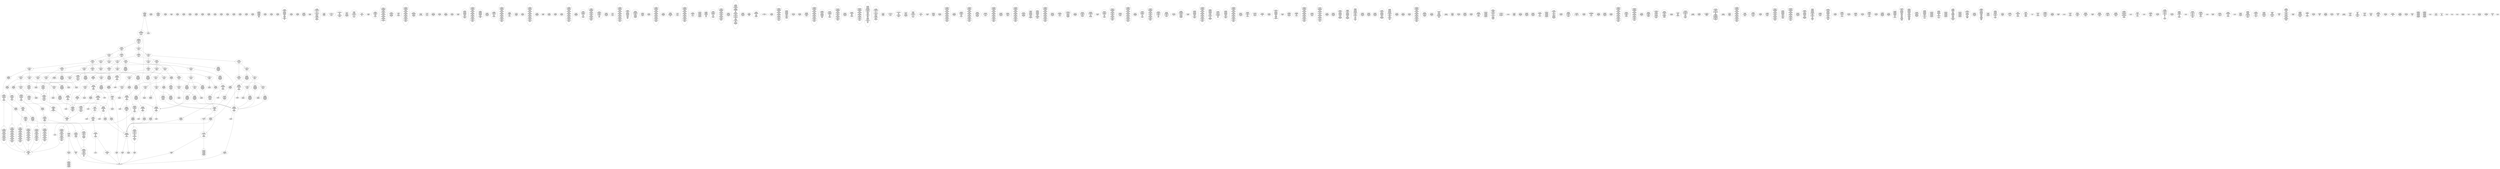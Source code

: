 /* Generated by GvGen v.1.0 (https://www.github.com/stricaud/gvgen) */

digraph G {
compound=true;
   node1 [label="[anywhere]"];
   node2 [label="# 0x0
PUSHX Data
PUSHX Data
MSTORE
CALLVALUE
ISZERO
PUSHX Data
JUMPI
"];
   node3 [label="# 0xc
PUSHX Data
REVERT
"];
   node4 [label="# 0x10
JUMPDEST
PUSHX LogicData
CALLDATASIZE
LT
PUSHX Data
JUMPI
"];
   node5 [label="# 0x1a
PUSHX Data
CALLDATALOAD
PUSHX BitData
SHR
PUSHX LogicData
GT
PUSHX Data
JUMPI
"];
   node6 [label="# 0x2b
PUSHX LogicData
GT
PUSHX Data
JUMPI
"];
   node7 [label="# 0x36
PUSHX LogicData
GT
PUSHX Data
JUMPI
"];
   node8 [label="# 0x41
PUSHX LogicData
GT
PUSHX Data
JUMPI
"];
   node9 [label="# 0x4c
PUSHX LogicData
EQ
PUSHX Data
JUMPI
"];
   node10 [label="# 0x57
PUSHX LogicData
EQ
PUSHX Data
JUMPI
"];
   node11 [label="# 0x62
PUSHX LogicData
EQ
PUSHX Data
JUMPI
"];
   node12 [label="# 0x6d
PUSHX Data
REVERT
"];
   node13 [label="# 0x71
JUMPDEST
PUSHX LogicData
EQ
PUSHX Data
JUMPI
"];
   node14 [label="# 0x7d
PUSHX LogicData
EQ
PUSHX Data
JUMPI
"];
   node15 [label="# 0x88
PUSHX Data
REVERT
"];
   node16 [label="# 0x8c
JUMPDEST
PUSHX LogicData
GT
PUSHX Data
JUMPI
"];
   node17 [label="# 0x98
PUSHX LogicData
EQ
PUSHX Data
JUMPI
"];
   node18 [label="# 0xa3
PUSHX LogicData
EQ
PUSHX Data
JUMPI
"];
   node19 [label="# 0xae
PUSHX LogicData
EQ
PUSHX Data
JUMPI
"];
   node20 [label="# 0xb9
PUSHX Data
REVERT
"];
   node21 [label="# 0xbd
JUMPDEST
PUSHX LogicData
EQ
PUSHX Data
JUMPI
"];
   node22 [label="# 0xc9
PUSHX LogicData
EQ
PUSHX Data
JUMPI
"];
   node23 [label="# 0xd4
PUSHX Data
REVERT
"];
   node24 [label="# 0xd8
JUMPDEST
PUSHX LogicData
GT
PUSHX Data
JUMPI
"];
   node25 [label="# 0xe4
PUSHX LogicData
GT
PUSHX Data
JUMPI
"];
   node26 [label="# 0xef
PUSHX LogicData
EQ
PUSHX Data
JUMPI
"];
   node27 [label="# 0xfa
PUSHX LogicData
EQ
PUSHX Data
JUMPI
"];
   node28 [label="# 0x105
PUSHX LogicData
EQ
PUSHX Data
JUMPI
"];
   node29 [label="# 0x110
PUSHX Data
REVERT
"];
   node30 [label="# 0x114
JUMPDEST
PUSHX LogicData
EQ
PUSHX Data
JUMPI
"];
   node31 [label="# 0x120
PUSHX LogicData
EQ
PUSHX Data
JUMPI
"];
   node32 [label="# 0x12b
PUSHX Data
REVERT
"];
   node33 [label="# 0x12f
JUMPDEST
PUSHX LogicData
EQ
PUSHX Data
JUMPI
"];
   node34 [label="# 0x13b
PUSHX LogicData
EQ
PUSHX Data
JUMPI
"];
   node35 [label="# 0x146
PUSHX LogicData
EQ
PUSHX Data
JUMPI
"];
   node36 [label="# 0x151
PUSHX LogicData
EQ
PUSHX Data
JUMPI
"];
   node37 [label="# 0x15c
PUSHX Data
REVERT
"];
   node38 [label="# 0x160
JUMPDEST
PUSHX LogicData
GT
PUSHX Data
JUMPI
"];
   node39 [label="# 0x16c
PUSHX LogicData
GT
PUSHX Data
JUMPI
"];
   node40 [label="# 0x177
PUSHX LogicData
GT
PUSHX Data
JUMPI
"];
   node41 [label="# 0x182
PUSHX LogicData
EQ
PUSHX Data
JUMPI
"];
   node42 [label="# 0x18d
PUSHX LogicData
EQ
PUSHX Data
JUMPI
"];
   node43 [label="# 0x198
PUSHX LogicData
EQ
PUSHX Data
JUMPI
"];
   node44 [label="# 0x1a3
PUSHX Data
REVERT
"];
   node45 [label="# 0x1a7
JUMPDEST
PUSHX LogicData
EQ
PUSHX Data
JUMPI
"];
   node46 [label="# 0x1b3
PUSHX LogicData
EQ
PUSHX Data
JUMPI
"];
   node47 [label="# 0x1be
PUSHX Data
REVERT
"];
   node48 [label="# 0x1c2
JUMPDEST
PUSHX LogicData
GT
PUSHX Data
JUMPI
"];
   node49 [label="# 0x1ce
PUSHX LogicData
EQ
PUSHX Data
JUMPI
"];
   node50 [label="# 0x1d9
PUSHX LogicData
EQ
PUSHX Data
JUMPI
"];
   node51 [label="# 0x1e4
PUSHX LogicData
EQ
PUSHX Data
JUMPI
"];
   node52 [label="# 0x1ef
PUSHX Data
REVERT
"];
   node53 [label="# 0x1f3
JUMPDEST
PUSHX LogicData
EQ
PUSHX Data
JUMPI
"];
   node54 [label="# 0x1ff
PUSHX LogicData
EQ
PUSHX Data
JUMPI
"];
   node55 [label="# 0x20a
PUSHX Data
REVERT
"];
   node56 [label="# 0x20e
JUMPDEST
PUSHX LogicData
GT
PUSHX Data
JUMPI
"];
   node57 [label="# 0x21a
PUSHX LogicData
GT
PUSHX Data
JUMPI
"];
   node58 [label="# 0x225
PUSHX LogicData
EQ
PUSHX Data
JUMPI
"];
   node59 [label="# 0x230
PUSHX LogicData
EQ
PUSHX Data
JUMPI
"];
   node60 [label="# 0x23b
PUSHX LogicData
EQ
PUSHX Data
JUMPI
"];
   node61 [label="# 0x246
PUSHX Data
REVERT
"];
   node62 [label="# 0x24a
JUMPDEST
PUSHX LogicData
EQ
PUSHX Data
JUMPI
"];
   node63 [label="# 0x256
PUSHX LogicData
EQ
PUSHX Data
JUMPI
"];
   node64 [label="# 0x261
PUSHX Data
REVERT
"];
   node65 [label="# 0x265
JUMPDEST
PUSHX LogicData
EQ
PUSHX Data
JUMPI
"];
   node66 [label="# 0x271
PUSHX LogicData
EQ
PUSHX Data
JUMPI
"];
   node67 [label="# 0x27c
PUSHX LogicData
EQ
PUSHX Data
JUMPI
"];
   node68 [label="# 0x287
PUSHX LogicData
EQ
PUSHX Data
JUMPI
"];
   node69 [label="# 0x292
JUMPDEST
PUSHX Data
REVERT
"];
   node70 [label="# 0x297
JUMPDEST
PUSHX Data
PUSHX Data
CALLDATASIZE
PUSHX Data
PUSHX Data
JUMP
"];
   node71 [label="# 0x2a5
JUMPDEST
PUSHX Data
JUMP
"];
   node72 [label="# 0x2aa
JUMPDEST
PUSHX MemData
MLOAD
ISZERO
ISZERO
MSTORE
PUSHX ArithData
ADD
"];
   node73 [label="# 0x2b6
JUMPDEST
PUSHX MemData
MLOAD
SUB
RETURN
"];
   node74 [label="# 0x2bf
JUMPDEST
PUSHX Data
PUSHX Data
JUMP
"];
   node75 [label="# 0x2c7
JUMPDEST
PUSHX MemData
MLOAD
PUSHX Data
PUSHX Data
JUMP
"];
   node76 [label="# 0x2d4
JUMPDEST
PUSHX Data
PUSHX Data
CALLDATASIZE
PUSHX Data
PUSHX Data
JUMP
"];
   node77 [label="# 0x2e2
JUMPDEST
PUSHX Data
JUMP
"];
   node78 [label="# 0x2e7
JUMPDEST
STOP
"];
   node79 [label="# 0x2e9
JUMPDEST
PUSHX Data
PUSHX Data
CALLDATASIZE
PUSHX Data
PUSHX Data
JUMP
"];
   node80 [label="# 0x2f7
JUMPDEST
PUSHX Data
JUMP
"];
   node81 [label="# 0x2fc
JUMPDEST
PUSHX MemData
MLOAD
PUSHX BitData
AND
MSTORE
PUSHX ArithData
ADD
PUSHX Data
JUMP
"];
   node82 [label="# 0x321
JUMPDEST
PUSHX Data
PUSHX Data
CALLDATASIZE
PUSHX Data
PUSHX Data
JUMP
"];
   node83 [label="# 0x32f
JUMPDEST
PUSHX Data
JUMP
"];
   node84 [label="# 0x334
JUMPDEST
PUSHX StorData
SLOAD
PUSHX Data
PUSHX BitData
AND
JUMP
"];
   node85 [label="# 0x354
JUMPDEST
PUSHX StorData
SLOAD
"];
   node86 [label="# 0x358
JUMPDEST
PUSHX MemData
MLOAD
MSTORE
PUSHX ArithData
ADD
PUSHX Data
JUMP
"];
   node87 [label="# 0x366
JUMPDEST
PUSHX Data
PUSHX Data
CALLDATASIZE
PUSHX Data
PUSHX Data
JUMP
"];
   node88 [label="# 0x374
JUMPDEST
PUSHX Data
JUMP
"];
   node89 [label="# 0x379
JUMPDEST
PUSHX Data
PUSHX StorData
SLOAD
JUMP
"];
   node90 [label="# 0x382
JUMPDEST
PUSHX Data
PUSHX Data
CALLDATASIZE
PUSHX Data
PUSHX Data
JUMP
"];
   node91 [label="# 0x390
JUMPDEST
PUSHX Data
JUMP
"];
   node92 [label="# 0x395
JUMPDEST
PUSHX Data
PUSHX Data
CALLDATASIZE
PUSHX Data
PUSHX Data
JUMP
"];
   node93 [label="# 0x3a3
JUMPDEST
PUSHX Data
JUMP
"];
   node94 [label="# 0x3a8
JUMPDEST
PUSHX Data
PUSHX Data
JUMP
"];
   node95 [label="# 0x3b0
JUMPDEST
PUSHX StorData
SLOAD
PUSHX Data
PUSHX BitData
AND
JUMP
"];
   node96 [label="# 0x3d0
JUMPDEST
PUSHX Data
PUSHX Data
CALLDATASIZE
PUSHX Data
PUSHX Data
JUMP
"];
   node97 [label="# 0x3de
JUMPDEST
PUSHX Data
JUMP
"];
   node98 [label="# 0x3e3
JUMPDEST
PUSHX Data
PUSHX Data
CALLDATASIZE
PUSHX Data
PUSHX Data
JUMP
"];
   node99 [label="# 0x3f1
JUMPDEST
PUSHX Data
JUMP
"];
   node100 [label="# 0x3f6
JUMPDEST
PUSHX Data
PUSHX Data
CALLDATASIZE
PUSHX Data
PUSHX Data
JUMP
"];
   node101 [label="# 0x404
JUMPDEST
PUSHX Data
JUMP
"];
   node102 [label="# 0x409
JUMPDEST
PUSHX Data
PUSHX Data
CALLDATASIZE
PUSHX Data
PUSHX Data
JUMP
"];
   node103 [label="# 0x417
JUMPDEST
PUSHX Data
JUMP
"];
   node104 [label="# 0x41c
JUMPDEST
PUSHX Data
PUSHX Data
JUMP
"];
   node105 [label="# 0x424
JUMPDEST
PUSHX StorData
SLOAD
PUSHX BitData
AND
PUSHX Data
JUMP
"];
   node106 [label="# 0x42f
JUMPDEST
PUSHX Data
PUSHX Data
CALLDATASIZE
PUSHX Data
PUSHX Data
JUMP
"];
   node107 [label="# 0x43d
JUMPDEST
PUSHX Data
JUMP
"];
   node108 [label="# 0x442
JUMPDEST
PUSHX Data
PUSHX Data
CALLDATASIZE
PUSHX Data
PUSHX Data
JUMP
"];
   node109 [label="# 0x450
JUMPDEST
PUSHX Data
JUMP
"];
   node110 [label="# 0x455
JUMPDEST
PUSHX Data
PUSHX Data
JUMP
"];
   node111 [label="# 0x45d
JUMPDEST
PUSHX Data
PUSHX Data
JUMP
"];
   node112 [label="# 0x466
JUMPDEST
PUSHX MemData
MLOAD
PUSHX BitData
AND
MSTORE
PUSHX ArithData
ADD
PUSHX Data
JUMP
"];
   node113 [label="# 0x47f
JUMPDEST
PUSHX Data
PUSHX Data
CALLDATASIZE
PUSHX Data
PUSHX Data
JUMP
"];
   node114 [label="# 0x48d
JUMPDEST
PUSHX Data
JUMP
"];
   node115 [label="# 0x492
JUMPDEST
PUSHX Data
PUSHX Data
JUMP
"];
   node116 [label="# 0x49a
JUMPDEST
PUSHX StorData
SLOAD
PUSHX Data
DIV
PUSHX BitData
AND
PUSHX Data
JUMP
"];
   node117 [label="# 0x4bd
JUMPDEST
PUSHX Data
PUSHX Data
JUMP
"];
   node118 [label="# 0x4c5
JUMPDEST
PUSHX Data
PUSHX Data
CALLDATASIZE
PUSHX Data
PUSHX Data
JUMP
"];
   node119 [label="# 0x4d3
JUMPDEST
PUSHX Data
JUMP
"];
   node120 [label="# 0x4d8
JUMPDEST
PUSHX Data
PUSHX Data
JUMP
"];
   node121 [label="# 0x4e0
JUMPDEST
PUSHX Data
PUSHX Data
CALLDATASIZE
PUSHX Data
PUSHX Data
JUMP
"];
   node122 [label="# 0x4ee
JUMPDEST
PUSHX Data
PUSHX Data
MSTORE
PUSHX Data
MSTORE
PUSHX Data
SHA3
SLOAD
JUMP
"];
   node123 [label="# 0x500
JUMPDEST
PUSHX Data
PUSHX Data
CALLDATASIZE
PUSHX Data
PUSHX Data
JUMP
"];
   node124 [label="# 0x50e
JUMPDEST
PUSHX Data
JUMP
"];
   node125 [label="# 0x513
JUMPDEST
PUSHX Data
PUSHX Data
CALLDATASIZE
PUSHX Data
PUSHX Data
JUMP
"];
   node126 [label="# 0x521
JUMPDEST
PUSHX Data
JUMP
"];
   node127 [label="# 0x526
JUMPDEST
PUSHX Data
PUSHX Data
CALLDATASIZE
PUSHX Data
PUSHX Data
JUMP
"];
   node128 [label="# 0x534
JUMPDEST
PUSHX Data
JUMP
"];
   node129 [label="# 0x539
JUMPDEST
PUSHX Data
PUSHX StorData
SLOAD
JUMP
"];
   node130 [label="# 0x542
JUMPDEST
PUSHX Data
PUSHX Data
JUMP
"];
   node131 [label="# 0x54a
JUMPDEST
PUSHX Data
PUSHX Data
CALLDATASIZE
PUSHX Data
PUSHX Data
JUMP
"];
   node132 [label="# 0x558
JUMPDEST
PUSHX BitData
AND
PUSHX Data
MSTORE
PUSHX Data
PUSHX Data
MSTORE
PUSHX Data
SHA3
AND
MSTORE
MSTORE
SHA3
SLOAD
PUSHX BitData
AND
JUMP
"];
   node133 [label="# 0x593
JUMPDEST
PUSHX Data
PUSHX Data
CALLDATASIZE
PUSHX Data
PUSHX Data
JUMP
"];
   node134 [label="# 0x5a1
JUMPDEST
PUSHX Data
JUMP
"];
   node135 [label="# 0x5a6
JUMPDEST
PUSHX Data
PUSHX Data
CALLDATASIZE
PUSHX Data
PUSHX Data
JUMP
"];
   node136 [label="# 0x5b4
JUMPDEST
PUSHX Data
JUMP
"];
   node137 [label="# 0x5b9
JUMPDEST
PUSHX Data
PUSHX Data
PUSHX Data
JUMP
"];
   node138 [label="# 0x5c4
JUMPDEST
JUMP
"];
   node139 [label="# 0x5ca
JUMPDEST
PUSHX Data
PUSHX StorData
SLOAD
PUSHX Data
PUSHX Data
JUMP
"];
   node140 [label="# 0x5d9
JUMPDEST
PUSHX ArithData
ADD
PUSHX ArithData
DIV
MUL
PUSHX ArithData
ADD
PUSHX MemData
MLOAD
ADD
PUSHX Data
MSTORE
MSTORE
PUSHX ArithData
ADD
SLOAD
PUSHX Data
PUSHX Data
JUMP
"];
   node141 [label="# 0x605
JUMPDEST
ISZERO
PUSHX Data
JUMPI
"];
   node142 [label="# 0x60c
PUSHX LogicData
LT
PUSHX Data
JUMPI
"];
   node143 [label="# 0x614
PUSHX ArithData
SLOAD
DIV
MUL
MSTORE
PUSHX ArithData
ADD
PUSHX Data
JUMP
"];
   node144 [label="# 0x627
JUMPDEST
ADD
PUSHX Data
MSTORE
PUSHX Data
PUSHX Data
SHA3
"];
   node145 [label="# 0x635
JUMPDEST
SLOAD
MSTORE
PUSHX ArithData
ADD
PUSHX ArithData
ADD
GT
PUSHX Data
JUMPI
"];
   node146 [label="# 0x649
SUB
PUSHX BitData
AND
ADD
"];
   node147 [label="# 0x652
JUMPDEST
JUMP
"];
   node148 [label="# 0x65c
JUMPDEST
PUSHX StorData
SLOAD
PUSHX BitData
AND
CALLER
EQ
PUSHX Data
JUMPI
"];
   node149 [label="# 0x67c
PUSHX MemData
MLOAD
PUSHX BitData
PUSHX BitData
SHL
MSTORE
PUSHX Data
PUSHX ArithData
ADD
MSTORE
PUSHX Data
PUSHX ArithData
ADD
MSTORE
PUSHX Data
PUSHX ArithData
ADD
MSTORE
PUSHX Data
PUSHX ArithData
ADD
MSTORE
PUSHX ArithData
ADD
"];
   node150 [label="# 0x6e5
JUMPDEST
PUSHX MemData
MLOAD
SUB
REVERT
"];
   node151 [label="# 0x6ee
JUMPDEST
PUSHX StorData
SLOAD
PUSHX Data
PUSHX Data
PUSHX Data
JUMP
"];
   node152 [label="# 0x6fe
JUMPDEST
GT
ISZERO
PUSHX Data
JUMPI
"];
   node153 [label="# 0x705
PUSHX MemData
MLOAD
PUSHX BitData
PUSHX BitData
SHL
MSTORE
PUSHX Data
PUSHX ArithData
ADD
MSTORE
PUSHX Data
PUSHX ArithData
ADD
MSTORE
PUSHX Data
PUSHX ArithData
ADD
MSTORE
PUSHX Data
PUSHX ArithData
ADD
MSTORE
PUSHX ArithData
ADD
PUSHX Data
JUMP
"];
   node154 [label="# 0x772
JUMPDEST
PUSHX StorData
PUSHX Data
SLOAD
PUSHX Data
PUSHX Data
JUMP
"];
   node155 [label="# 0x784
JUMPDEST
SSTORE
PUSHX Data
"];
   node156 [label="# 0x78d
JUMPDEST
GT
PUSHX Data
JUMPI
"];
   node157 [label="# 0x795
PUSHX Data
PUSHX Data
PUSHX Data
JUMP
"];
   node158 [label="# 0x7a2
JUMPDEST
PUSHX Data
JUMP
"];
   node159 [label="# 0x7a7
JUMPDEST
PUSHX Data
PUSHX Data
JUMP
"];
   node160 [label="# 0x7b1
JUMPDEST
PUSHX Data
JUMP
"];
   node161 [label="# 0x7b9
JUMPDEST
JUMP
"];
   node162 [label="# 0x7bf
JUMPDEST
PUSHX Data
MSTORE
PUSHX Data
PUSHX Data
MSTORE
PUSHX Data
SHA3
SLOAD
PUSHX BitData
AND
PUSHX Data
JUMPI
"];
   node163 [label="# 0x7e9
PUSHX MemData
MLOAD
PUSHX BitData
PUSHX BitData
SHL
MSTORE
PUSHX Data
PUSHX ArithData
ADD
MSTORE
PUSHX Data
PUSHX ArithData
ADD
MSTORE
PUSHX Data
PUSHX ArithData
ADD
MSTORE
PUSHX Data
PUSHX ArithData
ADD
MSTORE
PUSHX ArithData
ADD
PUSHX Data
JUMP
"];
   node164 [label="# 0x856
JUMPDEST
PUSHX Data
MSTORE
PUSHX Data
PUSHX Data
MSTORE
PUSHX Data
SHA3
SLOAD
PUSHX BitData
AND
JUMP
"];
   node165 [label="# 0x87f
JUMPDEST
PUSHX Data
PUSHX Data
PUSHX Data
JUMP
"];
   node166 [label="# 0x88a
JUMPDEST
PUSHX BitData
AND
PUSHX BitData
AND
EQ
ISZERO
PUSHX Data
JUMPI
"];
   node167 [label="# 0x8c1
PUSHX MemData
MLOAD
PUSHX BitData
PUSHX BitData
SHL
MSTORE
PUSHX Data
PUSHX ArithData
ADD
MSTORE
PUSHX Data
PUSHX ArithData
ADD
MSTORE
PUSHX Data
PUSHX ArithData
ADD
MSTORE
PUSHX Data
PUSHX ArithData
ADD
MSTORE
PUSHX ArithData
ADD
PUSHX Data
JUMP
"];
   node168 [label="# 0x92e
JUMPDEST
CALLER
PUSHX BitData
AND
EQ
PUSHX Data
JUMPI
"];
   node169 [label="# 0x94d
PUSHX Data
CALLER
PUSHX Data
JUMP
"];
   node170 [label="# 0x957
JUMPDEST
PUSHX Data
JUMPI
"];
   node171 [label="# 0x95c
PUSHX MemData
MLOAD
PUSHX BitData
PUSHX BitData
SHL
MSTORE
PUSHX Data
PUSHX ArithData
ADD
MSTORE
PUSHX Data
PUSHX ArithData
ADD
MSTORE
PUSHX Data
PUSHX ArithData
ADD
MSTORE
PUSHX Data
PUSHX ArithData
ADD
MSTORE
PUSHX ArithData
ADD
PUSHX Data
JUMP
"];
   node172 [label="# 0x9c9
JUMPDEST
PUSHX Data
PUSHX Data
JUMP
"];
   node173 [label="# 0x9d3
JUMPDEST
JUMP
"];
   node174 [label="# 0x9d8
JUMPDEST
PUSHX Data
CALLER
"];
   node175 [label="# 0x9dd
JUMPDEST
PUSHX Data
JUMP
"];
   node176 [label="# 0x9e3
JUMPDEST
PUSHX Data
JUMPI
"];
   node177 [label="# 0x9e8
PUSHX MemData
MLOAD
PUSHX BitData
PUSHX BitData
SHL
MSTORE
PUSHX Data
PUSHX ArithData
ADD
MSTORE
PUSHX Data
PUSHX ArithData
ADD
MSTORE
PUSHX Data
PUSHX ArithData
ADD
MSTORE
PUSHX Data
PUSHX ArithData
ADD
MSTORE
PUSHX ArithData
ADD
PUSHX Data
JUMP
"];
   node178 [label="# 0xa55
JUMPDEST
PUSHX Data
PUSHX Data
JUMP
"];
   node179 [label="# 0xa60
JUMPDEST
PUSHX StorData
SLOAD
PUSHX BitData
PUSHX Data
DIV
AND
CALLER
EQ
PUSHX Data
JUMPI
"];
   node180 [label="# 0xa86
PUSHX MemData
MLOAD
PUSHX BitData
PUSHX BitData
SHL
MSTORE
PUSHX Data
PUSHX ArithData
ADD
MSTORE
PUSHX ArithData
ADD
MSTORE
PUSHX Data
PUSHX ArithData
ADD
MSTORE
PUSHX ArithData
ADD
PUSHX Data
JUMP
"];
   node181 [label="# 0xacd
JUMPDEST
PUSHX StorData
SLOAD
PUSHX BitData
AND
PUSHX BitData
AND
OR
SSTORE
JUMP
"];
   node182 [label="# 0xb14
JUMPDEST
PUSHX Data
PUSHX Data
PUSHX Data
JUMP
"];
   node183 [label="# 0xb1f
JUMPDEST
LT
PUSHX Data
JUMPI
"];
   node184 [label="# 0xb26
PUSHX MemData
MLOAD
PUSHX BitData
PUSHX BitData
SHL
MSTORE
PUSHX Data
PUSHX ArithData
ADD
MSTORE
PUSHX Data
PUSHX ArithData
ADD
MSTORE
PUSHX Data
PUSHX ArithData
ADD
MSTORE
PUSHX Data
PUSHX ArithData
ADD
MSTORE
PUSHX ArithData
ADD
PUSHX Data
JUMP
"];
   node185 [label="# 0xb93
JUMPDEST
PUSHX BitData
AND
PUSHX Data
MSTORE
PUSHX Data
PUSHX Data
MSTORE
PUSHX Data
SHA3
MSTORE
MSTORE
SHA3
SLOAD
JUMP
"];
   node186 [label="# 0xbc9
JUMPDEST
PUSHX StorData
SLOAD
PUSHX BitData
PUSHX Data
DIV
AND
CALLER
EQ
PUSHX Data
JUMPI
"];
   node187 [label="# 0xbef
PUSHX MemData
MLOAD
PUSHX BitData
PUSHX BitData
SHL
MSTORE
PUSHX Data
PUSHX ArithData
ADD
MSTORE
PUSHX ArithData
ADD
MSTORE
PUSHX Data
PUSHX ArithData
ADD
MSTORE
PUSHX ArithData
ADD
PUSHX Data
JUMP
"];
   node188 [label="# 0xc36
JUMPDEST
PUSHX Data
PUSHX Data
JUMP
"];
   node189 [label="# 0xc3e
JUMPDEST
JUMP
"];
   node190 [label="# 0xc40
JUMPDEST
PUSHX Data
PUSHX MemData
MLOAD
PUSHX ArithData
ADD
PUSHX Data
MSTORE
PUSHX Data
MSTORE
PUSHX Data
JUMP
"];
   node191 [label="# 0xc5b
JUMPDEST
PUSHX Data
CALLER
PUSHX Data
JUMP
"];
   node192 [label="# 0xc64
JUMPDEST
PUSHX Data
JUMPI
"];
   node193 [label="# 0xc69
PUSHX MemData
MLOAD
PUSHX BitData
PUSHX BitData
SHL
MSTORE
PUSHX Data
PUSHX ArithData
ADD
MSTORE
PUSHX Data
PUSHX ArithData
ADD
MSTORE
PUSHX Data
PUSHX ArithData
ADD
MSTORE
PUSHX Data
PUSHX ArithData
ADD
MSTORE
PUSHX ArithData
ADD
PUSHX Data
JUMP
"];
   node194 [label="# 0xcd6
JUMPDEST
PUSHX Data
PUSHX Data
JUMP
"];
   node195 [label="# 0xcdf
JUMPDEST
JUMP
"];
   node196 [label="# 0xce2
JUMPDEST
PUSHX Data
PUSHX Data
PUSHX StorData
SLOAD
JUMP
"];
   node197 [label="# 0xced
JUMPDEST
LT
PUSHX Data
JUMPI
"];
   node198 [label="# 0xcf4
PUSHX MemData
MLOAD
PUSHX BitData
PUSHX BitData
SHL
MSTORE
PUSHX Data
PUSHX ArithData
ADD
MSTORE
PUSHX Data
PUSHX ArithData
ADD
MSTORE
PUSHX Data
PUSHX ArithData
ADD
MSTORE
PUSHX Data
PUSHX ArithData
ADD
MSTORE
PUSHX ArithData
ADD
PUSHX Data
JUMP
"];
   node199 [label="# 0xd61
JUMPDEST
PUSHX StorData
SLOAD
LT
PUSHX Data
JUMPI
"];
   node200 [label="# 0xd6d
PUSHX Data
PUSHX Data
MSTORE
PUSHX Data
PUSHX Data
MSTORE
PUSHX Data
PUSHX Data
REVERT
"];
   node201 [label="# 0xd9b
JUMPDEST
PUSHX Data
MSTORE
PUSHX Data
PUSHX Data
SHA3
ADD
SLOAD
JUMP
"];
   node202 [label="# 0xdad
JUMPDEST
PUSHX StorData
SLOAD
PUSHX BitData
PUSHX Data
DIV
AND
CALLER
EQ
PUSHX Data
JUMPI
"];
   node203 [label="# 0xdd3
PUSHX MemData
MLOAD
PUSHX BitData
PUSHX BitData
SHL
MSTORE
PUSHX Data
PUSHX ArithData
ADD
MSTORE
PUSHX ArithData
ADD
MSTORE
PUSHX Data
PUSHX ArithData
ADD
MSTORE
PUSHX ArithData
ADD
PUSHX Data
JUMP
"];
   node204 [label="# 0xe1a
JUMPDEST
PUSHX Data
PUSHX Data
PUSHX Data
JUMP
"];
   node205 [label="# 0xe26
JUMPDEST
PUSHX StorData
SLOAD
PUSHX BitData
AND
CALLER
EQ
PUSHX Data
JUMPI
"];
   node206 [label="# 0xe46
PUSHX MemData
MLOAD
PUSHX BitData
PUSHX BitData
SHL
MSTORE
PUSHX Data
PUSHX ArithData
ADD
MSTORE
PUSHX Data
PUSHX ArithData
ADD
MSTORE
PUSHX Data
PUSHX ArithData
ADD
MSTORE
PUSHX Data
PUSHX ArithData
ADD
MSTORE
PUSHX ArithData
ADD
PUSHX Data
JUMP
"];
   node207 [label="# 0xeb3
JUMPDEST
PUSHX StorData
SLOAD
ISZERO
PUSHX Data
JUMPI
"];
   node208 [label="# 0xebc
PUSHX MemData
MLOAD
PUSHX BitData
PUSHX BitData
SHL
MSTORE
PUSHX Data
PUSHX ArithData
ADD
MSTORE
PUSHX Data
PUSHX ArithData
ADD
MSTORE
PUSHX Data
PUSHX ArithData
ADD
MSTORE
PUSHX Data
PUSHX ArithData
ADD
MSTORE
PUSHX ArithData
ADD
PUSHX Data
JUMP
"];
   node209 [label="# 0xf29
JUMPDEST
PUSHX Data
PUSHX Data
PUSHX Data
NUMBER
PUSHX Data
JUMP
"];
   node210 [label="# 0xf36
JUMPDEST
PUSHX Data
MLOAD
BLOCKHASH
PUSHX ArithData
ADD
MSTORE
PUSHX BitData
COINBASE
PUSHX BitData
SHL
AND
ADD
MSTORE
DIFFICULTY
PUSHX ArithData
ADD
MSTORE
PUSHX ArithData
ADD
PUSHX MemData
MLOAD
PUSHX ArithData
SUB
ADD
MSTORE
MSTORE
MLOAD
PUSHX ArithData
ADD
SHA3
PUSHX Data
PUSHX Data
PUSHX Data
JUMP
"];
   node211 [label="# 0xfb8
JUMPDEST
PUSHX Data
PUSHX Data
PUSHX Data
JUMP
"];
   node212 [label="# 0xfc3
JUMPDEST
PUSHX Data
SSTORE
JUMP
"];
   node213 [label="# 0xfc9
JUMPDEST
PUSHX Data
PUSHX StorData
SLOAD
GT
ISZERO
ISZERO
PUSHX Data
JUMPI
"];
   node214 [label="# 0xfd8
PUSHX LogicData
GT
"];
   node215 [label="# 0xfdd
JUMPDEST
PUSHX Data
JUMPI
"];
   node216 [label="# 0xfe2
PUSHX MemData
MLOAD
PUSHX BitData
PUSHX BitData
SHL
MSTORE
PUSHX Data
PUSHX ArithData
ADD
MSTORE
PUSHX Data
PUSHX ArithData
ADD
MSTORE
PUSHX Data
PUSHX ArithData
ADD
MSTORE
PUSHX ArithData
ADD
PUSHX Data
JUMP
"];
   node217 [label="# 0x1029
JUMPDEST
PUSHX Data
MSTORE
PUSHX Data
PUSHX Data
MSTORE
PUSHX Data
SHA3
SLOAD
PUSHX BitData
AND
ISZERO
PUSHX Data
JUMPI
"];
   node218 [label="# 0x1054
PUSHX Data
PUSHX Data
JUMP
"];
   node219 [label="# 0x105c
JUMPDEST
PUSHX Data
JUMP
"];
   node220 [label="# 0x1064
JUMPDEST
PUSHX Data
PUSHX BitData
AND
PUSHX Data
JUMPI
"];
   node221 [label="# 0x1082
PUSHX MemData
MLOAD
PUSHX BitData
PUSHX BitData
SHL
MSTORE
PUSHX Data
PUSHX ArithData
ADD
MSTORE
PUSHX Data
PUSHX ArithData
ADD
MSTORE
PUSHX Data
PUSHX ArithData
ADD
MSTORE
PUSHX Data
PUSHX ArithData
ADD
MSTORE
PUSHX ArithData
ADD
PUSHX Data
JUMP
"];
   node222 [label="# 0x10ef
JUMPDEST
PUSHX BitData
AND
PUSHX Data
MSTORE
PUSHX Data
PUSHX Data
MSTORE
PUSHX Data
SHA3
SLOAD
JUMP
"];
   node223 [label="# 0x1118
JUMPDEST
PUSHX StorData
SLOAD
PUSHX BitData
PUSHX Data
DIV
AND
CALLER
EQ
PUSHX Data
JUMPI
"];
   node224 [label="# 0x113e
PUSHX MemData
MLOAD
PUSHX BitData
PUSHX BitData
SHL
MSTORE
PUSHX Data
PUSHX ArithData
ADD
MSTORE
PUSHX ArithData
ADD
MSTORE
PUSHX Data
PUSHX ArithData
ADD
MSTORE
PUSHX ArithData
ADD
PUSHX Data
JUMP
"];
   node225 [label="# 0x1185
JUMPDEST
PUSHX Data
PUSHX Data
PUSHX Data
JUMP
"];
   node226 [label="# 0x118f
JUMPDEST
PUSHX StorData
SLOAD
PUSHX BitData
PUSHX Data
DIV
AND
CALLER
EQ
PUSHX Data
JUMPI
"];
   node227 [label="# 0x11b5
PUSHX MemData
MLOAD
PUSHX BitData
PUSHX BitData
SHL
MSTORE
PUSHX Data
PUSHX ArithData
ADD
MSTORE
PUSHX ArithData
ADD
MSTORE
PUSHX Data
PUSHX ArithData
ADD
MSTORE
PUSHX ArithData
ADD
PUSHX Data
JUMP
"];
   node228 [label="# 0x11fc
JUMPDEST
PUSHX Data
PUSHX Data
PUSHX Data
JUMP
"];
   node229 [label="# 0x1208
JUMPDEST
PUSHX StorData
SLOAD
PUSHX BitData
PUSHX Data
DIV
AND
CALLER
EQ
PUSHX Data
JUMPI
"];
   node230 [label="# 0x122e
PUSHX MemData
MLOAD
PUSHX BitData
PUSHX BitData
SHL
MSTORE
PUSHX Data
PUSHX ArithData
ADD
MSTORE
PUSHX ArithData
ADD
MSTORE
PUSHX Data
PUSHX ArithData
ADD
MSTORE
PUSHX ArithData
ADD
PUSHX Data
JUMP
"];
   node231 [label="# 0x1275
JUMPDEST
PUSHX Data
PUSHX Data
JUMP
"];
   node232 [label="# 0x127d
JUMPDEST
PUSHX Data
PUSHX StorData
SLOAD
PUSHX Data
PUSHX Data
JUMP
"];
   node233 [label="# 0x128c
JUMPDEST
PUSHX BitData
AND
CALLER
EQ
ISZERO
PUSHX Data
JUMPI
"];
   node234 [label="# 0x12ab
PUSHX MemData
MLOAD
PUSHX BitData
PUSHX BitData
SHL
MSTORE
PUSHX Data
PUSHX ArithData
ADD
MSTORE
PUSHX Data
PUSHX ArithData
ADD
MSTORE
PUSHX Data
PUSHX ArithData
ADD
MSTORE
PUSHX ArithData
ADD
PUSHX Data
JUMP
"];
   node235 [label="# 0x12f2
JUMPDEST
CALLER
PUSHX Data
MSTORE
PUSHX Data
PUSHX ArithData
MSTORE
PUSHX MemData
SHA3
PUSHX BitData
AND
MSTORE
MSTORE
SHA3
SLOAD
PUSHX BitData
AND
ISZERO
ISZERO
OR
SSTORE
MLOAD
MSTORE
PUSHX Data
ADD
PUSHX MemData
MLOAD
SUB
LOGX
JUMP
"];
   node236 [label="# 0x1389
JUMPDEST
PUSHX StorData
SLOAD
PUSHX Data
PUSHX Data
JUMP
"];
   node237 [label="# 0x1396
JUMPDEST
PUSHX ArithData
ADD
PUSHX ArithData
DIV
MUL
PUSHX ArithData
ADD
PUSHX MemData
MLOAD
ADD
PUSHX Data
MSTORE
MSTORE
PUSHX ArithData
ADD
SLOAD
PUSHX Data
PUSHX Data
JUMP
"];
   node238 [label="# 0x13c2
JUMPDEST
ISZERO
PUSHX Data
JUMPI
"];
   node239 [label="# 0x13c9
PUSHX LogicData
LT
PUSHX Data
JUMPI
"];
   node240 [label="# 0x13d1
PUSHX ArithData
SLOAD
DIV
MUL
MSTORE
PUSHX ArithData
ADD
PUSHX Data
JUMP
"];
   node241 [label="# 0x13e4
JUMPDEST
ADD
PUSHX Data
MSTORE
PUSHX Data
PUSHX Data
SHA3
"];
   node242 [label="# 0x13f2
JUMPDEST
SLOAD
MSTORE
PUSHX ArithData
ADD
PUSHX ArithData
ADD
GT
PUSHX Data
JUMPI
"];
   node243 [label="# 0x1406
SUB
PUSHX BitData
AND
ADD
"];
   node244 [label="# 0x140f
JUMPDEST
JUMP
"];
   node245 [label="# 0x1417
JUMPDEST
PUSHX Data
CALLER
PUSHX Data
JUMP
"];
   node246 [label="# 0x1421
JUMPDEST
PUSHX Data
JUMPI
"];
   node247 [label="# 0x1426
PUSHX MemData
MLOAD
PUSHX BitData
PUSHX BitData
SHL
MSTORE
PUSHX Data
PUSHX ArithData
ADD
MSTORE
PUSHX Data
PUSHX ArithData
ADD
MSTORE
PUSHX Data
PUSHX ArithData
ADD
MSTORE
PUSHX Data
PUSHX ArithData
ADD
MSTORE
PUSHX ArithData
ADD
PUSHX Data
JUMP
"];
   node248 [label="# 0x1493
JUMPDEST
PUSHX Data
PUSHX Data
JUMP
"];
   node249 [label="# 0x149f
JUMPDEST
PUSHX StorData
SLOAD
PUSHX BitData
AND
CALLER
EQ
PUSHX Data
JUMPI
"];
   node250 [label="# 0x14bf
PUSHX MemData
MLOAD
PUSHX BitData
PUSHX BitData
SHL
MSTORE
PUSHX Data
PUSHX ArithData
ADD
MSTORE
PUSHX Data
PUSHX ArithData
ADD
MSTORE
PUSHX Data
PUSHX ArithData
ADD
MSTORE
PUSHX Data
PUSHX ArithData
ADD
MSTORE
PUSHX ArithData
ADD
PUSHX Data
JUMP
"];
   node251 [label="# 0x152c
JUMPDEST
PUSHX Data
PUSHX StorData
SLOAD
PUSHX Data
PUSHX Data
PUSHX Data
JUMP
"];
   node252 [label="# 0x153d
JUMPDEST
PUSHX LogicData
GT
PUSHX Data
JUMPI
"];
   node253 [label="# 0x1549
PUSHX MemData
MLOAD
PUSHX BitData
PUSHX BitData
SHL
MSTORE
PUSHX Data
PUSHX ArithData
ADD
MSTORE
PUSHX Data
PUSHX ArithData
ADD
MSTORE
PUSHX Data
PUSHX ArithData
ADD
MSTORE
PUSHX Data
PUSHX ArithData
ADD
MSTORE
PUSHX ArithData
ADD
PUSHX Data
JUMP
"];
   node254 [label="# 0x15b6
JUMPDEST
PUSHX Data
PUSHX Data
PUSHX Data
JUMP
"];
   node255 [label="# 0x15c1
JUMPDEST
PUSHX BitData
AND
PUSHX Data
JUMPI
"];
   node256 [label="# 0x15df
PUSHX MemData
MLOAD
PUSHX BitData
PUSHX BitData
SHL
MSTORE
PUSHX Data
PUSHX ArithData
ADD
MSTORE
PUSHX Data
PUSHX ArithData
ADD
MSTORE
PUSHX Data
PUSHX ArithData
ADD
MSTORE
PUSHX Data
PUSHX ArithData
ADD
MSTORE
PUSHX ArithData
ADD
PUSHX Data
JUMP
"];
   node257 [label="# 0x164c
JUMPDEST
PUSHX StorData
SLOAD
PUSHX Data
PUSHX Data
PUSHX Data
JUMP
"];
   node258 [label="# 0x165c
JUMPDEST
SSTORE
PUSHX Data
MSTORE
PUSHX Data
PUSHX Data
MSTORE
PUSHX Data
SHA3
SSTORE
PUSHX Data
PUSHX Data
JUMP
"];
   node259 [label="# 0x167c
JUMPDEST
PUSHX Data
MSTORE
PUSHX Data
PUSHX Data
MSTORE
PUSHX Data
SHA3
SLOAD
PUSHX Data
PUSHX BitData
AND
PUSHX Data
JUMPI
"];
   node260 [label="# 0x16a9
PUSHX MemData
MLOAD
PUSHX BitData
PUSHX BitData
SHL
MSTORE
PUSHX Data
PUSHX ArithData
ADD
MSTORE
PUSHX Data
PUSHX ArithData
ADD
MSTORE
PUSHX Data
PUSHX ArithData
ADD
MSTORE
PUSHX Data
PUSHX ArithData
ADD
MSTORE
PUSHX ArithData
ADD
PUSHX Data
JUMP
"];
   node261 [label="# 0x1716
JUMPDEST
PUSHX Data
PUSHX Data
PUSHX Data
JUMP
"];
   node262 [label="# 0x1720
JUMPDEST
PUSHX LogicData
MLOAD
GT
PUSHX Data
JUMPI
"];
   node263 [label="# 0x172c
PUSHX MemData
MLOAD
PUSHX ArithData
ADD
PUSHX Data
MSTORE
PUSHX Data
MSTORE
PUSHX Data
JUMP
"];
   node264 [label="# 0x1740
JUMPDEST
PUSHX Data
PUSHX Data
JUMP
"];
   node265 [label="# 0x174a
JUMPDEST
PUSHX MemData
MLOAD
PUSHX ArithData
ADD
PUSHX Data
PUSHX Data
JUMP
"];
   node266 [label="# 0x175b
JUMPDEST
PUSHX MemData
MLOAD
PUSHX ArithData
SUB
SUB
MSTORE
PUSHX Data
MSTORE
"];
   node267 [label="# 0x176b
JUMPDEST
JUMP
"];
   node268 [label="# 0x1772
JUMPDEST
PUSHX Data
PUSHX StorData
SLOAD
PUSHX Data
PUSHX Data
JUMP
"];
   node269 [label="# 0x1781
JUMPDEST
PUSHX StorData
SLOAD
PUSHX BitData
PUSHX Data
DIV
AND
CALLER
EQ
PUSHX Data
JUMPI
"];
   node270 [label="# 0x17a7
PUSHX MemData
MLOAD
PUSHX BitData
PUSHX BitData
SHL
MSTORE
PUSHX Data
PUSHX ArithData
ADD
MSTORE
PUSHX ArithData
ADD
MSTORE
PUSHX Data
PUSHX ArithData
ADD
MSTORE
PUSHX ArithData
ADD
PUSHX Data
JUMP
"];
   node271 [label="# 0x17ee
JUMPDEST
PUSHX BitData
AND
PUSHX Data
JUMPI
"];
   node272 [label="# 0x180a
PUSHX MemData
MLOAD
PUSHX BitData
PUSHX BitData
SHL
MSTORE
PUSHX Data
PUSHX ArithData
ADD
MSTORE
PUSHX Data
PUSHX ArithData
ADD
MSTORE
PUSHX Data
PUSHX ArithData
ADD
MSTORE
PUSHX Data
PUSHX ArithData
ADD
MSTORE
PUSHX ArithData
ADD
PUSHX Data
JUMP
"];
   node273 [label="# 0x1877
JUMPDEST
PUSHX Data
PUSHX Data
JUMP
"];
   node274 [label="# 0x1880
JUMPDEST
PUSHX StorData
SLOAD
PUSHX BitData
PUSHX Data
DIV
AND
CALLER
EQ
PUSHX Data
JUMPI
"];
   node275 [label="# 0x18a6
PUSHX MemData
MLOAD
PUSHX BitData
PUSHX BitData
SHL
MSTORE
PUSHX Data
PUSHX ArithData
ADD
MSTORE
PUSHX ArithData
ADD
MSTORE
PUSHX Data
PUSHX ArithData
ADD
MSTORE
PUSHX ArithData
ADD
PUSHX Data
JUMP
"];
   node276 [label="# 0x18ed
JUMPDEST
PUSHX StorData
SLOAD
PUSHX BitData
AND
PUSHX BitData
AND
OR
SSTORE
JUMP
"];
   node277 [label="# 0x1934
JUMPDEST
PUSHX Data
PUSHX BitData
AND
PUSHX LogicData
EQ
PUSHX Data
JUMPI
"];
   node278 [label="# 0x1981
PUSHX Data
PUSHX Data
JUMP
"];
   node279 [label="# 0x198a
JUMPDEST
PUSHX Data
PUSHX MemData
MLOAD
PUSHX ArithData
ADD
PUSHX Data
MSTORE
PUSHX Data
MSTORE
PUSHX Data
JUMP
"];
   node280 [label="# 0x19a4
JUMPDEST
JUMP
"];
   node281 [label="# 0x19a8
JUMPDEST
PUSHX Data
MSTORE
PUSHX Data
PUSHX Data
MSTORE
PUSHX Data
SHA3
SLOAD
PUSHX BitData
AND
PUSHX Data
JUMPI
"];
   node282 [label="# 0x19d3
PUSHX MemData
MLOAD
PUSHX BitData
PUSHX BitData
SHL
MSTORE
PUSHX Data
PUSHX ArithData
ADD
MSTORE
PUSHX Data
PUSHX ArithData
ADD
MSTORE
PUSHX Data
PUSHX ArithData
ADD
MSTORE
PUSHX Data
PUSHX ArithData
ADD
MSTORE
PUSHX ArithData
ADD
PUSHX Data
JUMP
"];
   node283 [label="# 0x1a40
JUMPDEST
PUSHX Data
MSTORE
PUSHX Data
PUSHX Data
MSTORE
PUSHX Data
SHA3
SLOAD
PUSHX BitData
AND
PUSHX BitData
AND
OR
SSTORE
PUSHX Data
PUSHX Data
JUMP
"];
   node284 [label="# 0x1a9a
JUMPDEST
PUSHX BitData
AND
PUSHX Data
PUSHX MemData
MLOAD
PUSHX MemData
MLOAD
SUB
LOGX
JUMP
"];
   node285 [label="# 0x1ae0
JUMPDEST
PUSHX Data
MSTORE
PUSHX Data
PUSHX Data
MSTORE
PUSHX Data
SHA3
SLOAD
PUSHX BitData
AND
PUSHX Data
JUMPI
"];
   node286 [label="# 0x1b0a
PUSHX MemData
MLOAD
PUSHX BitData
PUSHX BitData
SHL
MSTORE
PUSHX Data
PUSHX ArithData
ADD
MSTORE
PUSHX Data
PUSHX ArithData
ADD
MSTORE
PUSHX Data
PUSHX ArithData
ADD
MSTORE
PUSHX Data
PUSHX ArithData
ADD
MSTORE
PUSHX ArithData
ADD
PUSHX Data
JUMP
"];
   node287 [label="# 0x1b77
JUMPDEST
PUSHX Data
PUSHX Data
PUSHX Data
JUMP
"];
   node288 [label="# 0x1b82
JUMPDEST
PUSHX BitData
AND
PUSHX BitData
AND
EQ
PUSHX Data
JUMPI
"];
   node289 [label="# 0x1bb9
PUSHX BitData
AND
PUSHX Data
PUSHX Data
JUMP
"];
   node290 [label="# 0x1bd9
JUMPDEST
PUSHX BitData
AND
EQ
"];
   node291 [label="# 0x1bf1
JUMPDEST
PUSHX Data
JUMPI
"];
   node292 [label="# 0x1bf7
PUSHX BitData
AND
PUSHX Data
MSTORE
PUSHX Data
PUSHX Data
MSTORE
PUSHX Data
SHA3
AND
MSTORE
MSTORE
SHA3
SLOAD
PUSHX BitData
AND
"];
   node293 [label="# 0x1c2e
JUMPDEST
JUMP
"];
   node294 [label="# 0x1c36
JUMPDEST
PUSHX BitData
AND
PUSHX Data
PUSHX Data
JUMP
"];
   node295 [label="# 0x1c56
JUMPDEST
PUSHX BitData
AND
EQ
PUSHX Data
JUMPI
"];
   node296 [label="# 0x1c72
PUSHX MemData
MLOAD
PUSHX BitData
PUSHX BitData
SHL
MSTORE
PUSHX Data
PUSHX ArithData
ADD
MSTORE
PUSHX Data
PUSHX ArithData
ADD
MSTORE
PUSHX Data
PUSHX ArithData
ADD
MSTORE
PUSHX Data
PUSHX ArithData
ADD
MSTORE
PUSHX ArithData
ADD
PUSHX Data
JUMP
"];
   node297 [label="# 0x1cdf
JUMPDEST
PUSHX BitData
AND
PUSHX Data
JUMPI
"];
   node298 [label="# 0x1cfb
PUSHX MemData
MLOAD
PUSHX BitData
PUSHX BitData
SHL
MSTORE
PUSHX Data
PUSHX ArithData
ADD
MSTORE
PUSHX ArithData
ADD
MSTORE
PUSHX Data
PUSHX ArithData
ADD
MSTORE
PUSHX Data
PUSHX ArithData
ADD
MSTORE
PUSHX ArithData
ADD
PUSHX Data
JUMP
"];
   node299 [label="# 0x1d67
JUMPDEST
PUSHX Data
PUSHX Data
JUMP
"];
   node300 [label="# 0x1d72
JUMPDEST
PUSHX Data
PUSHX Data
PUSHX Data
JUMP
"];
   node301 [label="# 0x1d7d
JUMPDEST
PUSHX BitData
AND
PUSHX Data
MSTORE
PUSHX Data
PUSHX Data
MSTORE
PUSHX Data
SHA3
SLOAD
PUSHX Data
PUSHX Data
PUSHX Data
JUMP
"];
   node302 [label="# 0x1db3
JUMPDEST
SSTORE
PUSHX BitData
AND
PUSHX Data
MSTORE
PUSHX Data
PUSHX Data
MSTORE
PUSHX Data
SHA3
SLOAD
PUSHX Data
PUSHX Data
PUSHX Data
JUMP
"];
   node303 [label="# 0x1dee
JUMPDEST
SSTORE
PUSHX Data
MSTORE
PUSHX Data
PUSHX Data
MSTORE
PUSHX MemData
SHA3
SLOAD
PUSHX BitData
AND
PUSHX BitData
AND
OR
SSTORE
MLOAD
AND
PUSHX Data
LOGX
JUMP
"];
   node304 [label="# 0x1e74
JUMPDEST
PUSHX StorData
SLOAD
PUSHX BitData
AND
PUSHX Data
JUMPI
"];
   node305 [label="# 0x1e7f
PUSHX MemData
MLOAD
PUSHX BitData
PUSHX BitData
SHL
MSTORE
PUSHX Data
PUSHX ArithData
ADD
MSTORE
PUSHX Data
PUSHX ArithData
ADD
MSTORE
PUSHX Data
PUSHX ArithData
ADD
MSTORE
PUSHX ArithData
ADD
PUSHX Data
JUMP
"];
   node306 [label="# 0x1ec6
JUMPDEST
PUSHX StorData
SLOAD
PUSHX BitData
AND
SSTORE
PUSHX Data
CALLER
"];
   node307 [label="# 0x1f11
JUMPDEST
PUSHX MemData
MLOAD
PUSHX BitData
AND
MSTORE
PUSHX ArithData
ADD
PUSHX MemData
MLOAD
SUB
LOGX
JUMP
"];
   node308 [label="# 0x1f3b
JUMPDEST
PUSHX Data
PUSHX Data
PUSHX Data
JUMP
"];
   node309 [label="# 0x1f46
JUMPDEST
PUSHX Data
PUSHX Data
PUSHX Data
JUMP
"];
   node310 [label="# 0x1f54
JUMPDEST
PUSHX Data
PUSHX Data
PUSHX Data
JUMP
"];
   node311 [label="# 0x1f5f
JUMPDEST
PUSHX BitData
AND
PUSHX Data
MSTORE
PUSHX Data
PUSHX Data
MSTORE
PUSHX Data
SHA3
SLOAD
PUSHX Data
PUSHX Data
PUSHX Data
JUMP
"];
   node312 [label="# 0x1f95
JUMPDEST
SSTORE
PUSHX Data
MSTORE
PUSHX Data
PUSHX Data
MSTORE
PUSHX MemData
SHA3
SLOAD
PUSHX BitData
AND
SSTORE
MLOAD
PUSHX BitData
AND
PUSHX Data
LOGX
JUMP
"];
   node313 [label="# 0x2014
JUMPDEST
PUSHX StorData
SLOAD
PUSHX BitData
AND
PUSHX ArithData
MUL
PUSHX BitData
AND
OR
SSTORE
PUSHX MemData
MLOAD
DIV
AND
PUSHX Data
PUSHX Data
LOGX
JUMP
"];
   node314 [label="# 0x2092
JUMPDEST
PUSHX StorData
SLOAD
PUSHX BitData
AND
ISZERO
PUSHX Data
JUMPI
"];
   node315 [label="# 0x209e
PUSHX MemData
MLOAD
PUSHX BitData
PUSHX BitData
SHL
MSTORE
PUSHX Data
PUSHX ArithData
ADD
MSTORE
PUSHX Data
PUSHX ArithData
ADD
MSTORE
PUSHX Data
PUSHX ArithData
ADD
MSTORE
PUSHX ArithData
ADD
PUSHX Data
JUMP
"];
   node316 [label="# 0x20e5
JUMPDEST
PUSHX StorData
SLOAD
PUSHX BitData
AND
PUSHX BitData
OR
SSTORE
PUSHX Data
PUSHX Data
CALLER
JUMP
"];
   node317 [label="# 0x2138
JUMPDEST
PUSHX Data
PUSHX Data
JUMP
"];
   node318 [label="# 0x2143
JUMPDEST
PUSHX Data
PUSHX Data
JUMP
"];
   node319 [label="# 0x214f
JUMPDEST
PUSHX Data
JUMPI
"];
   node320 [label="# 0x2154
PUSHX MemData
MLOAD
PUSHX BitData
PUSHX BitData
SHL
MSTORE
PUSHX Data
PUSHX ArithData
ADD
MSTORE
PUSHX Data
PUSHX ArithData
ADD
MSTORE
PUSHX Data
PUSHX ArithData
ADD
MSTORE
PUSHX Data
PUSHX ArithData
ADD
MSTORE
PUSHX ArithData
ADD
PUSHX Data
JUMP
"];
   node321 [label="# 0x21c1
JUMPDEST
PUSHX Data
PUSHX StorData
SLOAD
PUSHX Data
PUSHX Data
JUMP
"];
   node322 [label="# 0x21d0
JUMPDEST
PUSHX Data
PUSHX Data
JUMPI
"];
   node323 [label="# 0x21d8
PUSHX Data
MLOAD
ADD
MSTORE
PUSHX Data
MSTORE
PUSHX Data
PUSHX ArithData
ADD
MSTORE
JUMP
"];
   node324 [label="# 0x2210
JUMPDEST
PUSHX Data
"];
   node325 [label="# 0x2214
JUMPDEST
ISZERO
PUSHX Data
JUMPI
"];
   node326 [label="# 0x221b
PUSHX Data
PUSHX Data
JUMP
"];
   node327 [label="# 0x2224
JUMPDEST
PUSHX Data
PUSHX Data
PUSHX Data
JUMP
"];
   node328 [label="# 0x2233
JUMPDEST
PUSHX Data
JUMP
"];
   node329 [label="# 0x223a
JUMPDEST
PUSHX Data
PUSHX LogicData
GT
ISZERO
PUSHX Data
JUMPI
"];
   node330 [label="# 0x224e
PUSHX Data
PUSHX Data
MSTORE
PUSHX Data
PUSHX Data
MSTORE
PUSHX Data
PUSHX Data
REVERT
"];
   node331 [label="# 0x227c
JUMPDEST
PUSHX MemData
MLOAD
MSTORE
PUSHX ArithData
ADD
PUSHX BitData
NOT
AND
PUSHX ArithData
ADD
ADD
PUSHX Data
MSTORE
ISZERO
PUSHX Data
JUMPI
"];
   node332 [label="# 0x229a
PUSHX ArithData
ADD
CALLDATASIZE
CALLDATACOPY
ADD
"];
   node333 [label="# 0x22a6
JUMPDEST
"];
   node334 [label="# 0x22aa
JUMPDEST
ISZERO
PUSHX Data
JUMPI
"];
   node335 [label="# 0x22b1
PUSHX Data
PUSHX Data
PUSHX Data
JUMP
"];
   node336 [label="# 0x22bb
JUMPDEST
PUSHX Data
PUSHX Data
PUSHX Data
JUMP
"];
   node337 [label="# 0x22c8
JUMPDEST
PUSHX Data
PUSHX Data
PUSHX Data
JUMP
"];
   node338 [label="# 0x22d3
JUMPDEST
PUSHX BitData
SHL
MLOAD
LT
PUSHX Data
JUMPI
"];
   node339 [label="# 0x22e1
PUSHX Data
PUSHX Data
MSTORE
PUSHX Data
PUSHX Data
MSTORE
PUSHX Data
PUSHX Data
REVERT
"];
   node340 [label="# 0x230f
JUMPDEST
PUSHX ArithData
ADD
ADD
PUSHX BitData
NOT
AND
PUSHX BitData
BYTE
MSTORE8
PUSHX Data
PUSHX Data
PUSHX Data
JUMP
"];
   node341 [label="# 0x2349
JUMPDEST
PUSHX Data
JUMP
"];
   node342 [label="# 0x2350
JUMPDEST
PUSHX Data
PUSHX BitData
AND
PUSHX LogicData
EQ
PUSHX Data
JUMPI
"];
   node343 [label="# 0x239d
PUSHX BitData
AND
PUSHX LogicData
EQ
"];
   node344 [label="# 0x23e3
JUMPDEST
PUSHX Data
JUMPI
"];
   node345 [label="# 0x23e9
PUSHX LogicData
PUSHX BitData
AND
EQ
PUSHX Data
JUMP
"];
   node346 [label="# 0x2433
JUMPDEST
PUSHX Data
PUSHX Data
JUMP
"];
   node347 [label="# 0x243d
JUMPDEST
PUSHX Data
PUSHX Data
PUSHX Data
JUMP
"];
   node348 [label="# 0x244a
JUMPDEST
PUSHX Data
JUMPI
"];
   node349 [label="# 0x244f
PUSHX MemData
MLOAD
PUSHX BitData
PUSHX BitData
SHL
MSTORE
PUSHX Data
PUSHX ArithData
ADD
MSTORE
PUSHX Data
PUSHX ArithData
ADD
MSTORE
PUSHX Data
PUSHX ArithData
ADD
MSTORE
PUSHX Data
PUSHX ArithData
ADD
MSTORE
PUSHX ArithData
ADD
PUSHX Data
JUMP
"];
   node350 [label="# 0x24bc
JUMPDEST
PUSHX StorData
SLOAD
PUSHX BitData
AND
ISZERO
PUSHX Data
JUMPI
"];
   node351 [label="# 0x24c8
PUSHX MemData
MLOAD
PUSHX BitData
PUSHX BitData
SHL
MSTORE
PUSHX Data
PUSHX ArithData
ADD
MSTORE
PUSHX Data
PUSHX ArithData
ADD
MSTORE
PUSHX Data
PUSHX ArithData
ADD
MSTORE
PUSHX ArithData
ADD
PUSHX Data
JUMP
"];
   node352 [label="# 0x250f
JUMPDEST
PUSHX Data
PUSHX Data
JUMP
"];
   node353 [label="# 0x251a
JUMPDEST
PUSHX Data
PUSHX BitData
AND
EXTCODESIZE
ISZERO
PUSHX Data
JUMPI
"];
   node354 [label="# 0x253a
PUSHX MemData
MLOAD
PUSHX Data
MSTORE
PUSHX BitData
AND
PUSHX Data
PUSHX Data
CALLER
PUSHX ArithData
ADD
PUSHX Data
JUMP
"];
   node355 [label="# 0x2591
JUMPDEST
PUSHX Data
PUSHX MemData
MLOAD
SUB
PUSHX Data
EXTCODESIZE
ISZERO
ISZERO
PUSHX Data
JUMPI
"];
   node356 [label="# 0x25a7
PUSHX Data
REVERT
"];
   node357 [label="# 0x25ab
JUMPDEST
GAS
CALL
ISZERO
PUSHX Data
JUMPI
"];
   node358 [label="# 0x25b9
PUSHX MemData
MLOAD
PUSHX ArithData
RETURNDATASIZE
ADD
PUSHX BitData
AND
ADD
MSTORE
PUSHX Data
ADD
PUSHX Data
JUMP
"];
   node359 [label="# 0x25f6
JUMPDEST
PUSHX Data
"];
   node360 [label="# 0x25f9
JUMPDEST
PUSHX Data
JUMPI
"];
   node361 [label="# 0x25fe
RETURNDATASIZE
ISZERO
PUSHX Data
JUMPI
"];
   node362 [label="# 0x2606
PUSHX MemData
MLOAD
PUSHX BitData
NOT
PUSHX ArithData
RETURNDATASIZE
ADD
AND
ADD
PUSHX Data
MSTORE
RETURNDATASIZE
MSTORE
RETURNDATASIZE
PUSHX Data
PUSHX ArithData
ADD
RETURNDATACOPY
PUSHX Data
JUMP
"];
   node363 [label="# 0x2627
JUMPDEST
PUSHX Data
"];
   node364 [label="# 0x262c
JUMPDEST
MLOAD
PUSHX Data
JUMPI
"];
   node365 [label="# 0x2634
PUSHX MemData
MLOAD
PUSHX BitData
PUSHX BitData
SHL
MSTORE
PUSHX Data
PUSHX ArithData
ADD
MSTORE
PUSHX Data
PUSHX ArithData
ADD
MSTORE
PUSHX Data
PUSHX ArithData
ADD
MSTORE
PUSHX Data
PUSHX ArithData
ADD
MSTORE
PUSHX ArithData
ADD
PUSHX Data
JUMP
"];
   node366 [label="# 0x26a1
JUMPDEST
MLOAD
PUSHX ArithData
ADD
REVERT
"];
   node367 [label="# 0x26a9
JUMPDEST
PUSHX BitData
AND
PUSHX LogicData
EQ
PUSHX Data
JUMP
"];
   node368 [label="# 0x26f4
JUMPDEST
PUSHX Data
JUMP
"];
   node369 [label="# 0x26ff
JUMPDEST
PUSHX BitData
AND
PUSHX Data
JUMPI
"];
   node370 [label="# 0x271b
PUSHX MemData
MLOAD
PUSHX BitData
PUSHX BitData
SHL
MSTORE
PUSHX Data
PUSHX ArithData
ADD
MSTORE
PUSHX ArithData
ADD
MSTORE
PUSHX Data
PUSHX ArithData
ADD
MSTORE
PUSHX ArithData
ADD
PUSHX Data
JUMP
"];
   node371 [label="# 0x2762
JUMPDEST
PUSHX Data
MSTORE
PUSHX Data
PUSHX Data
MSTORE
PUSHX Data
SHA3
SLOAD
PUSHX BitData
AND
ISZERO
PUSHX Data
JUMPI
"];
   node372 [label="# 0x278d
PUSHX MemData
MLOAD
PUSHX BitData
PUSHX BitData
SHL
MSTORE
PUSHX Data
PUSHX ArithData
ADD
MSTORE
PUSHX Data
PUSHX ArithData
ADD
MSTORE
PUSHX Data
PUSHX ArithData
ADD
MSTORE
PUSHX ArithData
ADD
PUSHX Data
JUMP
"];
   node373 [label="# 0x27d4
JUMPDEST
PUSHX Data
PUSHX Data
PUSHX Data
JUMP
"];
   node374 [label="# 0x27e0
JUMPDEST
PUSHX BitData
AND
PUSHX Data
MSTORE
PUSHX Data
PUSHX Data
MSTORE
PUSHX Data
SHA3
SLOAD
PUSHX Data
PUSHX Data
PUSHX Data
JUMP
"];
   node375 [label="# 0x2816
JUMPDEST
SSTORE
PUSHX Data
MSTORE
PUSHX Data
PUSHX Data
MSTORE
PUSHX MemData
SHA3
SLOAD
PUSHX BitData
AND
PUSHX BitData
AND
OR
SSTORE
MLOAD
PUSHX Data
LOGX
JUMP
"];
   node376 [label="# 0x2899
JUMPDEST
PUSHX BitData
AND
PUSHX Data
JUMPI
"];
   node377 [label="# 0x28b5
PUSHX Data
PUSHX StorData
SLOAD
PUSHX Data
MSTORE
PUSHX Data
PUSHX Data
MSTORE
PUSHX Data
SHA3
SSTORE
PUSHX ArithData
ADD
SSTORE
MSTORE
PUSHX ArithData
ADD
SSTORE
JUMP
"];
   node378 [label="# 0x28fc
JUMPDEST
PUSHX Data
JUMP
"];
   node379 [label="# 0x2901
JUMPDEST
PUSHX BitData
AND
PUSHX BitData
AND
EQ
PUSHX Data
JUMPI
"];
   node380 [label="# 0x2935
PUSHX Data
PUSHX Data
JUMP
"];
   node381 [label="# 0x293e
JUMPDEST
PUSHX BitData
AND
PUSHX Data
JUMPI
"];
   node382 [label="# 0x295a
PUSHX Data
PUSHX Data
JUMP
"];
   node383 [label="# 0x2962
JUMPDEST
PUSHX BitData
AND
PUSHX BitData
AND
EQ
PUSHX Data
JUMPI
"];
   node384 [label="# 0x2996
PUSHX Data
PUSHX Data
JUMP
"];
   node385 [label="# 0x299f
JUMPDEST
PUSHX Data
PUSHX Data
PUSHX Data
PUSHX Data
JUMP
"];
   node386 [label="# 0x29ac
JUMPDEST
PUSHX Data
PUSHX Data
JUMP
"];
   node387 [label="# 0x29b6
JUMPDEST
PUSHX Data
MSTORE
PUSHX Data
PUSHX Data
MSTORE
PUSHX Data
SHA3
SLOAD
EQ
PUSHX Data
JUMPI
"];
   node388 [label="# 0x29d0
PUSHX BitData
AND
PUSHX Data
MSTORE
PUSHX Data
PUSHX Data
MSTORE
PUSHX Data
SHA3
MSTORE
MSTORE
SHA3
SLOAD
MSTORE
SHA3
SSTORE
MSTORE
PUSHX Data
MSTORE
SHA3
SSTORE
"];
   node389 [label="# 0x2a16
JUMPDEST
PUSHX Data
MSTORE
PUSHX Data
PUSHX Data
MSTORE
PUSHX Data
SHA3
SSTORE
PUSHX BitData
AND
MSTORE
PUSHX Data
MSTORE
SHA3
MSTORE
MSTORE
SHA3
SSTORE
JUMP
"];
   node390 [label="# 0x2a56
JUMPDEST
PUSHX StorData
SLOAD
PUSHX Data
PUSHX Data
PUSHX Data
PUSHX Data
JUMP
"];
   node391 [label="# 0x2a68
JUMPDEST
PUSHX Data
MSTORE
PUSHX Data
PUSHX Data
MSTORE
PUSHX Data
SHA3
SLOAD
PUSHX StorData
SLOAD
LT
PUSHX Data
JUMPI
"];
   node392 [label="# 0x2a89
PUSHX Data
PUSHX Data
MSTORE
PUSHX Data
PUSHX Data
MSTORE
PUSHX Data
PUSHX Data
REVERT
"];
   node393 [label="# 0x2ab7
JUMPDEST
PUSHX Data
MSTORE
PUSHX Data
PUSHX Data
SHA3
ADD
SLOAD
PUSHX StorData
SLOAD
LT
PUSHX Data
JUMPI
"];
   node394 [label="# 0x2ad1
PUSHX Data
PUSHX Data
MSTORE
PUSHX Data
PUSHX Data
MSTORE
PUSHX Data
PUSHX Data
REVERT
"];
   node395 [label="# 0x2aff
JUMPDEST
PUSHX Data
MSTORE
PUSHX Data
SHA3
ADD
SSTORE
MSTORE
PUSHX Data
MSTORE
PUSHX Data
SHA3
SSTORE
MSTORE
SHA3
SSTORE
PUSHX StorData
SLOAD
PUSHX Data
JUMPI
"];
   node396 [label="# 0x2b30
PUSHX Data
PUSHX Data
MSTORE
PUSHX Data
PUSHX Data
MSTORE
PUSHX Data
PUSHX Data
REVERT
"];
   node397 [label="# 0x2b5e
JUMPDEST
PUSHX ArithData
SUB
PUSHX Data
MSTORE
PUSHX Data
PUSHX Data
SHA3
ADD
PUSHX Data
SSTORE
SSTORE
JUMP
"];
   node398 [label="# 0x2b7a
JUMPDEST
PUSHX Data
PUSHX Data
PUSHX Data
JUMP
"];
   node399 [label="# 0x2b85
JUMPDEST
PUSHX BitData
AND
PUSHX Data
MSTORE
PUSHX Data
PUSHX Data
MSTORE
PUSHX Data
SHA3
MSTORE
MSTORE
SHA3
SSTORE
MSTORE
PUSHX Data
MSTORE
SHA3
SSTORE
JUMP
"];
   node400 [label="# 0x2bcb
JUMPDEST
SLOAD
PUSHX Data
PUSHX Data
JUMP
"];
   node401 [label="# 0x2bd7
JUMPDEST
PUSHX Data
MSTORE
PUSHX Data
PUSHX Data
SHA3
PUSHX ArithData
ADD
PUSHX Data
DIV
ADD
PUSHX Data
JUMPI
"];
   node402 [label="# 0x2bf1
PUSHX Data
SSTORE
PUSHX Data
JUMP
"];
   node403 [label="# 0x2bf9
JUMPDEST
PUSHX LogicData
LT
PUSHX Data
JUMPI
"];
   node404 [label="# 0x2c02
ADD
PUSHX BitData
CALLDATALOAD
AND
OR
SSTORE
PUSHX Data
JUMP
"];
   node405 [label="# 0x2c30
JUMPDEST
ADD
PUSHX ArithData
ADD
SSTORE
ISZERO
PUSHX Data
JUMPI
"];
   node406 [label="# 0x2c3f
ADD
"];
   node407 [label="# 0x2c42
JUMPDEST
GT
ISZERO
PUSHX Data
JUMPI
"];
   node408 [label="# 0x2c4b
CALLDATALOAD
SSTORE
PUSHX ArithData
ADD
PUSHX ArithData
ADD
PUSHX Data
JUMP
"];
   node409 [label="# 0x2c5d
JUMPDEST
PUSHX Data
PUSHX Data
JUMP
"];
   node410 [label="# 0x2c69
JUMPDEST
JUMP
"];
   node411 [label="# 0x2c6d
JUMPDEST
"];
   node412 [label="# 0x2c6e
JUMPDEST
GT
ISZERO
PUSHX Data
JUMPI
"];
   node413 [label="# 0x2c77
PUSHX Data
SSTORE
PUSHX ArithData
ADD
PUSHX Data
JUMP
"];
   node414 [label="# 0x2c82
JUMPDEST
CALLDATALOAD
PUSHX BitData
AND
EQ
PUSHX Data
JUMPI
"];
   node415 [label="# 0x2ca2
PUSHX Data
REVERT
"];
   node416 [label="# 0x2ca6
JUMPDEST
JUMP
"];
   node417 [label="# 0x2cab
JUMPDEST
PUSHX Data
PUSHX LogicData
SUB
SLT
ISZERO
PUSHX Data
JUMPI
"];
   node418 [label="# 0x2cb9
REVERT
"];
   node419 [label="# 0x2cbc
JUMPDEST
PUSHX Data
PUSHX Data
JUMP
"];
   node420 [label="# 0x2cc5
JUMPDEST
PUSHX Data
PUSHX LogicData
SUB
SLT
ISZERO
PUSHX Data
JUMPI
"];
   node421 [label="# 0x2cd4
REVERT
"];
   node422 [label="# 0x2cd7
JUMPDEST
PUSHX Data
PUSHX Data
JUMP
"];
   node423 [label="# 0x2ce0
JUMPDEST
PUSHX Data
PUSHX ArithData
ADD
PUSHX Data
JUMP
"];
   node424 [label="# 0x2cee
JUMPDEST
JUMP
"];
   node425 [label="# 0x2cf7
JUMPDEST
PUSHX Data
PUSHX Data
PUSHX LogicData
SUB
SLT
ISZERO
PUSHX Data
JUMPI
"];
   node426 [label="# 0x2d08
REVERT
"];
   node427 [label="# 0x2d0b
JUMPDEST
PUSHX Data
PUSHX Data
JUMP
"];
   node428 [label="# 0x2d14
JUMPDEST
PUSHX Data
PUSHX ArithData
ADD
PUSHX Data
JUMP
"];
   node429 [label="# 0x2d22
JUMPDEST
PUSHX ArithData
ADD
CALLDATALOAD
JUMP
"];
   node430 [label="# 0x2d32
JUMPDEST
PUSHX Data
PUSHX Data
PUSHX LogicData
SUB
SLT
ISZERO
PUSHX Data
JUMPI
"];
   node431 [label="# 0x2d44
REVERT
"];
   node432 [label="# 0x2d47
JUMPDEST
PUSHX Data
PUSHX Data
JUMP
"];
   node433 [label="# 0x2d50
JUMPDEST
PUSHX Data
PUSHX ArithData
ADD
PUSHX Data
JUMP
"];
   node434 [label="# 0x2d5e
JUMPDEST
PUSHX ArithData
ADD
CALLDATALOAD
PUSHX ArithData
ADD
CALLDATALOAD
PUSHX LogicData
GT
ISZERO
PUSHX Data
JUMPI
"];
   node435 [label="# 0x2d7e
REVERT
"];
   node436 [label="# 0x2d81
JUMPDEST
ADD
PUSHX ArithData
ADD
SLT
PUSHX Data
JUMPI
"];
   node437 [label="# 0x2d91
REVERT
"];
   node438 [label="# 0x2d94
JUMPDEST
CALLDATALOAD
GT
ISZERO
PUSHX Data
JUMPI
"];
   node439 [label="# 0x2d9f
PUSHX Data
PUSHX Data
JUMP
"];
   node440 [label="# 0x2da6
JUMPDEST
PUSHX MemData
MLOAD
PUSHX ArithData
ADD
PUSHX BitData
AND
PUSHX ArithData
ADD
AND
ADD
GT
LT
OR
ISZERO
PUSHX Data
JUMPI
"];
   node441 [label="# 0x2de5
PUSHX Data
PUSHX Data
JUMP
"];
   node442 [label="# 0x2dec
JUMPDEST
PUSHX Data
MSTORE
MSTORE
PUSHX ArithData
ADD
ADD
GT
ISZERO
PUSHX Data
JUMPI
"];
   node443 [label="# 0x2e01
REVERT
"];
   node444 [label="# 0x2e04
JUMPDEST
PUSHX ArithData
ADD
PUSHX ArithData
ADD
CALLDATACOPY
ADD
PUSHX ArithData
ADD
MSTORE
JUMP
"];
   node445 [label="# 0x2e25
JUMPDEST
PUSHX Data
PUSHX LogicData
SUB
SLT
ISZERO
PUSHX Data
JUMPI
"];
   node446 [label="# 0x2e34
REVERT
"];
   node447 [label="# 0x2e37
JUMPDEST
PUSHX Data
PUSHX Data
JUMP
"];
   node448 [label="# 0x2e40
JUMPDEST
PUSHX ArithData
ADD
CALLDATALOAD
ISZERO
ISZERO
EQ
PUSHX Data
JUMPI
"];
   node449 [label="# 0x2e51
REVERT
"];
   node450 [label="# 0x2e54
JUMPDEST
JUMP
"];
   node451 [label="# 0x2e5f
JUMPDEST
PUSHX Data
PUSHX LogicData
SUB
SLT
ISZERO
PUSHX Data
JUMPI
"];
   node452 [label="# 0x2e6e
REVERT
"];
   node453 [label="# 0x2e71
JUMPDEST
PUSHX Data
PUSHX Data
JUMP
"];
   node454 [label="# 0x2e7a
JUMPDEST
PUSHX ArithData
ADD
CALLDATALOAD
JUMP
"];
   node455 [label="# 0x2e88
JUMPDEST
PUSHX Data
PUSHX LogicData
SUB
SLT
ISZERO
PUSHX Data
JUMPI
"];
   node456 [label="# 0x2e96
REVERT
"];
   node457 [label="# 0x2e99
JUMPDEST
CALLDATALOAD
PUSHX Data
PUSHX Data
JUMP
"];
   node458 [label="# 0x2ea4
JUMPDEST
PUSHX Data
PUSHX LogicData
SUB
SLT
ISZERO
PUSHX Data
JUMPI
"];
   node459 [label="# 0x2eb2
REVERT
"];
   node460 [label="# 0x2eb5
JUMPDEST
MLOAD
PUSHX Data
PUSHX Data
JUMP
"];
   node461 [label="# 0x2ec0
JUMPDEST
PUSHX Data
PUSHX LogicData
SUB
SLT
ISZERO
PUSHX Data
JUMPI
"];
   node462 [label="# 0x2ecf
REVERT
"];
   node463 [label="# 0x2ed2
JUMPDEST
CALLDATALOAD
PUSHX LogicData
GT
ISZERO
PUSHX Data
JUMPI
"];
   node464 [label="# 0x2ee6
REVERT
"];
   node465 [label="# 0x2ee9
JUMPDEST
ADD
PUSHX ArithData
ADD
SLT
PUSHX Data
JUMPI
"];
   node466 [label="# 0x2ef9
REVERT
"];
   node467 [label="# 0x2efc
JUMPDEST
CALLDATALOAD
GT
ISZERO
PUSHX Data
JUMPI
"];
   node468 [label="# 0x2f07
REVERT
"];
   node469 [label="# 0x2f0a
JUMPDEST
PUSHX ArithData
ADD
ADD
GT
ISZERO
PUSHX Data
JUMPI
"];
   node470 [label="# 0x2f18
REVERT
"];
   node471 [label="# 0x2f1b
JUMPDEST
PUSHX ArithData
ADD
JUMP
"];
   node472 [label="# 0x2f2d
JUMPDEST
PUSHX Data
PUSHX LogicData
SUB
SLT
ISZERO
PUSHX Data
JUMPI
"];
   node473 [label="# 0x2f3b
REVERT
"];
   node474 [label="# 0x2f3e
JUMPDEST
CALLDATALOAD
JUMP
"];
   node475 [label="# 0x2f45
JUMPDEST
PUSHX Data
PUSHX LogicData
SUB
SLT
ISZERO
PUSHX Data
JUMPI
"];
   node476 [label="# 0x2f54
REVERT
"];
   node477 [label="# 0x2f57
JUMPDEST
CALLDATALOAD
PUSHX Data
PUSHX ArithData
ADD
PUSHX Data
JUMP
"];
   node478 [label="# 0x2f67
JUMPDEST
PUSHX Data
MLOAD
MSTORE
PUSHX Data
PUSHX ArithData
ADD
PUSHX ArithData
ADD
PUSHX Data
JUMP
"];
   node479 [label="# 0x2f7f
JUMPDEST
PUSHX ArithData
ADD
PUSHX BitData
AND
ADD
PUSHX ArithData
ADD
JUMP
"];
   node480 [label="# 0x2fb1
JUMPDEST
PUSHX Data
MLOAD
PUSHX Data
PUSHX ArithData
ADD
PUSHX Data
JUMP
"];
   node481 [label="# 0x2fc3
JUMPDEST
MLOAD
ADD
PUSHX Data
PUSHX ArithData
ADD
PUSHX Data
JUMP
"];
   node482 [label="# 0x2fd7
JUMPDEST
ADD
JUMP
"];
   node483 [label="# 0x2fe0
JUMPDEST
PUSHX Data
PUSHX BitData
AND
MSTORE
AND
PUSHX ArithData
ADD
MSTORE
PUSHX ArithData
ADD
MSTORE
PUSHX Data
PUSHX ArithData
ADD
MSTORE
PUSHX Data
PUSHX ArithData
ADD
PUSHX Data
JUMP
"];
   node484 [label="# 0x301f
JUMPDEST
JUMP
"];
   node485 [label="# 0x3029
JUMPDEST
PUSHX Data
MSTORE
PUSHX Data
PUSHX Data
PUSHX ArithData
ADD
PUSHX Data
JUMP
"];
   node486 [label="# 0x303c
JUMPDEST
PUSHX Data
NOT
GT
ISZERO
PUSHX Data
JUMPI
"];
   node487 [label="# 0x3048
PUSHX Data
PUSHX Data
JUMP
"];
   node488 [label="# 0x304f
JUMPDEST
ADD
JUMP
"];
   node489 [label="# 0x3054
JUMPDEST
PUSHX Data
PUSHX Data
JUMPI
"];
   node490 [label="# 0x305c
PUSHX Data
PUSHX Data
JUMP
"];
   node491 [label="# 0x3063
JUMPDEST
DIV
JUMP
"];
   node492 [label="# 0x3068
JUMPDEST
PUSHX Data
LT
ISZERO
PUSHX Data
JUMPI
"];
   node493 [label="# 0x3073
PUSHX Data
PUSHX Data
JUMP
"];
   node494 [label="# 0x307a
JUMPDEST
SUB
JUMP
"];
   node495 [label="# 0x307f
JUMPDEST
PUSHX Data
"];
   node496 [label="# 0x3082
JUMPDEST
LT
ISZERO
PUSHX Data
JUMPI
"];
   node497 [label="# 0x308b
ADD
MLOAD
ADD
MSTORE
PUSHX ArithData
ADD
PUSHX Data
JUMP
"];
   node498 [label="# 0x309a
JUMPDEST
GT
ISZERO
PUSHX Data
JUMPI
"];
   node499 [label="# 0x30a3
PUSHX Data
ADD
MSTORE
JUMP
"];
   node500 [label="# 0x30ab
JUMPDEST
PUSHX BitData
SHR
AND
PUSHX Data
JUMPI
"];
   node501 [label="# 0x30b9
PUSHX BitData
AND
"];
   node502 [label="# 0x30bf
JUMPDEST
PUSHX LogicData
LT
EQ
ISZERO
PUSHX Data
JUMPI
"];
   node503 [label="# 0x30cb
PUSHX Data
PUSHX Data
MSTORE
PUSHX Data
PUSHX Data
MSTORE
PUSHX Data
PUSHX Data
REVERT
"];
   node504 [label="# 0x30f9
JUMPDEST
JUMP
"];
   node505 [label="# 0x30ff
JUMPDEST
PUSHX Data
PUSHX LogicData
EQ
ISZERO
PUSHX Data
JUMPI
"];
   node506 [label="# 0x312a
PUSHX Data
PUSHX Data
JUMP
"];
   node507 [label="# 0x3131
JUMPDEST
PUSHX ArithData
ADD
JUMP
"];
   node508 [label="# 0x3138
JUMPDEST
PUSHX Data
PUSHX Data
JUMPI
"];
   node509 [label="# 0x3140
PUSHX Data
PUSHX Data
JUMP
"];
   node510 [label="# 0x3147
JUMPDEST
MOD
JUMP
"];
   node511 [label="# 0x314c
JUMPDEST
PUSHX Data
PUSHX Data
MSTORE
PUSHX Data
PUSHX Data
MSTORE
PUSHX Data
PUSHX Data
REVERT
"];
   node512 [label="# 0x317b
JUMPDEST
PUSHX Data
PUSHX Data
MSTORE
PUSHX Data
PUSHX Data
MSTORE
PUSHX Data
PUSHX Data
REVERT
"];
   node513 [label="# 0x31aa
JUMPDEST
PUSHX Data
PUSHX Data
MSTORE
PUSHX Data
PUSHX Data
MSTORE
PUSHX Data
PUSHX Data
REVERT
"];
   node514 [label="# 0x31d9
JUMPDEST
PUSHX BitData
AND
EQ
PUSHX Data
JUMPI
"];
   node515 [label="# 0x3203
PUSHX Data
REVERT
"];
   node516 [label="# 0x3207
INVALID
"];
   node517 [label="# 0x3208
LOGX
PUSHX Data
INVALID
"];
   node518 [label="# 0x3210
SLT
SHA3
INVALID
"];
   node519 [label="# 0x3213
INVALID
"];
   node520 [label="# 0x3214
INVALID
"];
   node521 [label="# 0x3215
INVALID
"];
   node522 [label="# 0x3216
PUSHX Data
INVALID
"];
   node523 [label="# 0x321e
JUMPI
"];
   node524 [label="# 0x321f
INVALID
"];
   node525 [label="# 0x3220
PUSHX Data
TIMESTAMP
INVALID
"];
   node526 [label="# 0x3231
CALLDATASIZE
PUSHX Data
STOP
"];
   node527 [label="# 0x3239
ADDMOD
DIV
STOP
"];
   node528 [label="# 0x323c
CALLER
"];
node2->node4;
node2->node3;
node4->node69;
node4->node5;
node5->node38;
node5->node6;
node6->node24;
node6->node7;
node7->node16;
node7->node8;
node8->node13;
node8->node9;
node9->node131;
node9->node10;
node10->node133;
node10->node11;
node11->node135;
node11->node12;
node13->node129;
node13->node14;
node14->node130;
node14->node15;
node16->node21;
node16->node17;
node17->node123;
node17->node18;
node18->node125;
node18->node19;
node19->node127;
node19->node20;
node21->node120;
node21->node22;
node22->node121;
node22->node23;
node24->node33;
node24->node25;
node25->node30;
node25->node26;
node26->node116;
node26->node27;
node27->node117;
node27->node28;
node28->node118;
node28->node29;
node30->node113;
node30->node31;
node31->node115;
node31->node32;
node33->node106;
node33->node34;
node34->node108;
node34->node35;
node35->node110;
node35->node36;
node36->node111;
node36->node37;
node38->node56;
node38->node39;
node39->node48;
node39->node40;
node40->node45;
node40->node41;
node41->node102;
node41->node42;
node42->node104;
node42->node43;
node43->node105;
node43->node44;
node45->node98;
node45->node46;
node46->node100;
node46->node47;
node48->node53;
node48->node49;
node49->node94;
node49->node50;
node50->node95;
node50->node51;
node51->node96;
node51->node52;
node53->node90;
node53->node54;
node54->node92;
node54->node55;
node56->node65;
node56->node57;
node57->node62;
node57->node58;
node58->node85;
node58->node59;
node59->node87;
node59->node60;
node60->node89;
node60->node61;
node62->node82;
node62->node63;
node63->node84;
node63->node64;
node65->node70;
node65->node66;
node66->node74;
node66->node67;
node67->node76;
node67->node68;
node68->node79;
node68->node69;
node70->node455;
node72->node73;
node74->node139;
node76->node475;
node79->node472;
node81->node73;
node82->node451;
node84->node81;
node85->node86;
node86->node73;
node87->node425;
node89->node86;
node90->node417;
node92->node451;
node94->node186;
node95->node81;
node96->node425;
node98->node472;
node100->node472;
node102->node461;
node104->node205;
node105->node72;
node106->node472;
node108->node417;
node110->node223;
node111->node112;
node112->node73;
node113->node461;
node115->node229;
node116->node81;
node117->node232;
node118->node445;
node120->node236;
node121->node472;
node123->node430;
node125->node472;
node127->node472;
node129->node86;
node130->node268;
node131->node420;
node133->node417;
node135->node417;
node139->node500;
node186->node188;
node186->node187;
node187->node150;
node188->node304;
node189->node1;
node195->node1;
node205->node207;
node205->node206;
node206->node150;
node207->node209;
node207->node208;
node208->node150;
node209->node492;
node223->node225;
node223->node224;
node224->node150;
node225->node313;
node229->node231;
node229->node230;
node230->node150;
node231->node314;
node232->node500;
node236->node500;
node268->node500;
node304->node306;
node304->node305;
node305->node150;
node306->node307;
node307->node1;
node313->node189;
node314->node316;
node314->node315;
node315->node150;
node316->node307;
node414->node416;
node414->node415;
node416->node1;
node417->node419;
node417->node418;
node419->node414;
node420->node422;
node420->node421;
node422->node414;
node425->node427;
node425->node426;
node427->node414;
node430->node432;
node430->node431;
node432->node414;
node445->node447;
node445->node446;
node447->node414;
node451->node453;
node451->node452;
node453->node414;
node455->node457;
node455->node456;
node457->node514;
node461->node463;
node461->node462;
node463->node465;
node463->node464;
node465->node467;
node465->node466;
node467->node469;
node467->node468;
node469->node471;
node469->node470;
node471->node1;
node472->node474;
node472->node473;
node474->node1;
node475->node477;
node475->node476;
node477->node414;
node492->node494;
node492->node493;
node493->node511;
node494->node1;
node500->node502;
node500->node501;
node501->node502;
node502->node504;
node502->node503;
node504->node1;
node514->node195;
node514->node515;
}

